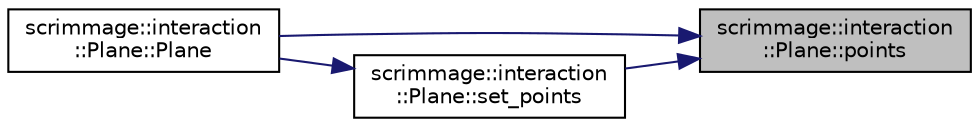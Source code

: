 digraph "scrimmage::interaction::Plane::points"
{
 // LATEX_PDF_SIZE
  edge [fontname="Helvetica",fontsize="10",labelfontname="Helvetica",labelfontsize="10"];
  node [fontname="Helvetica",fontsize="10",shape=record];
  rankdir="RL";
  Node1 [label="scrimmage::interaction\l::Plane::points",height=0.2,width=0.4,color="black", fillcolor="grey75", style="filled", fontcolor="black",tooltip=" "];
  Node1 -> Node2 [dir="back",color="midnightblue",fontsize="10",style="solid",fontname="Helvetica"];
  Node2 [label="scrimmage::interaction\l::Plane::Plane",height=0.2,width=0.4,color="black", fillcolor="white", style="filled",URL="$classscrimmage_1_1interaction_1_1Plane.html#a338165114bcdb3f746dbec8bc2d96e6a",tooltip=" "];
  Node1 -> Node3 [dir="back",color="midnightblue",fontsize="10",style="solid",fontname="Helvetica"];
  Node3 [label="scrimmage::interaction\l::Plane::set_points",height=0.2,width=0.4,color="black", fillcolor="white", style="filled",URL="$classscrimmage_1_1interaction_1_1Plane.html#a8c79314d4c3fc423423162047bce9bea",tooltip=" "];
  Node3 -> Node2 [dir="back",color="midnightblue",fontsize="10",style="solid",fontname="Helvetica"];
}
